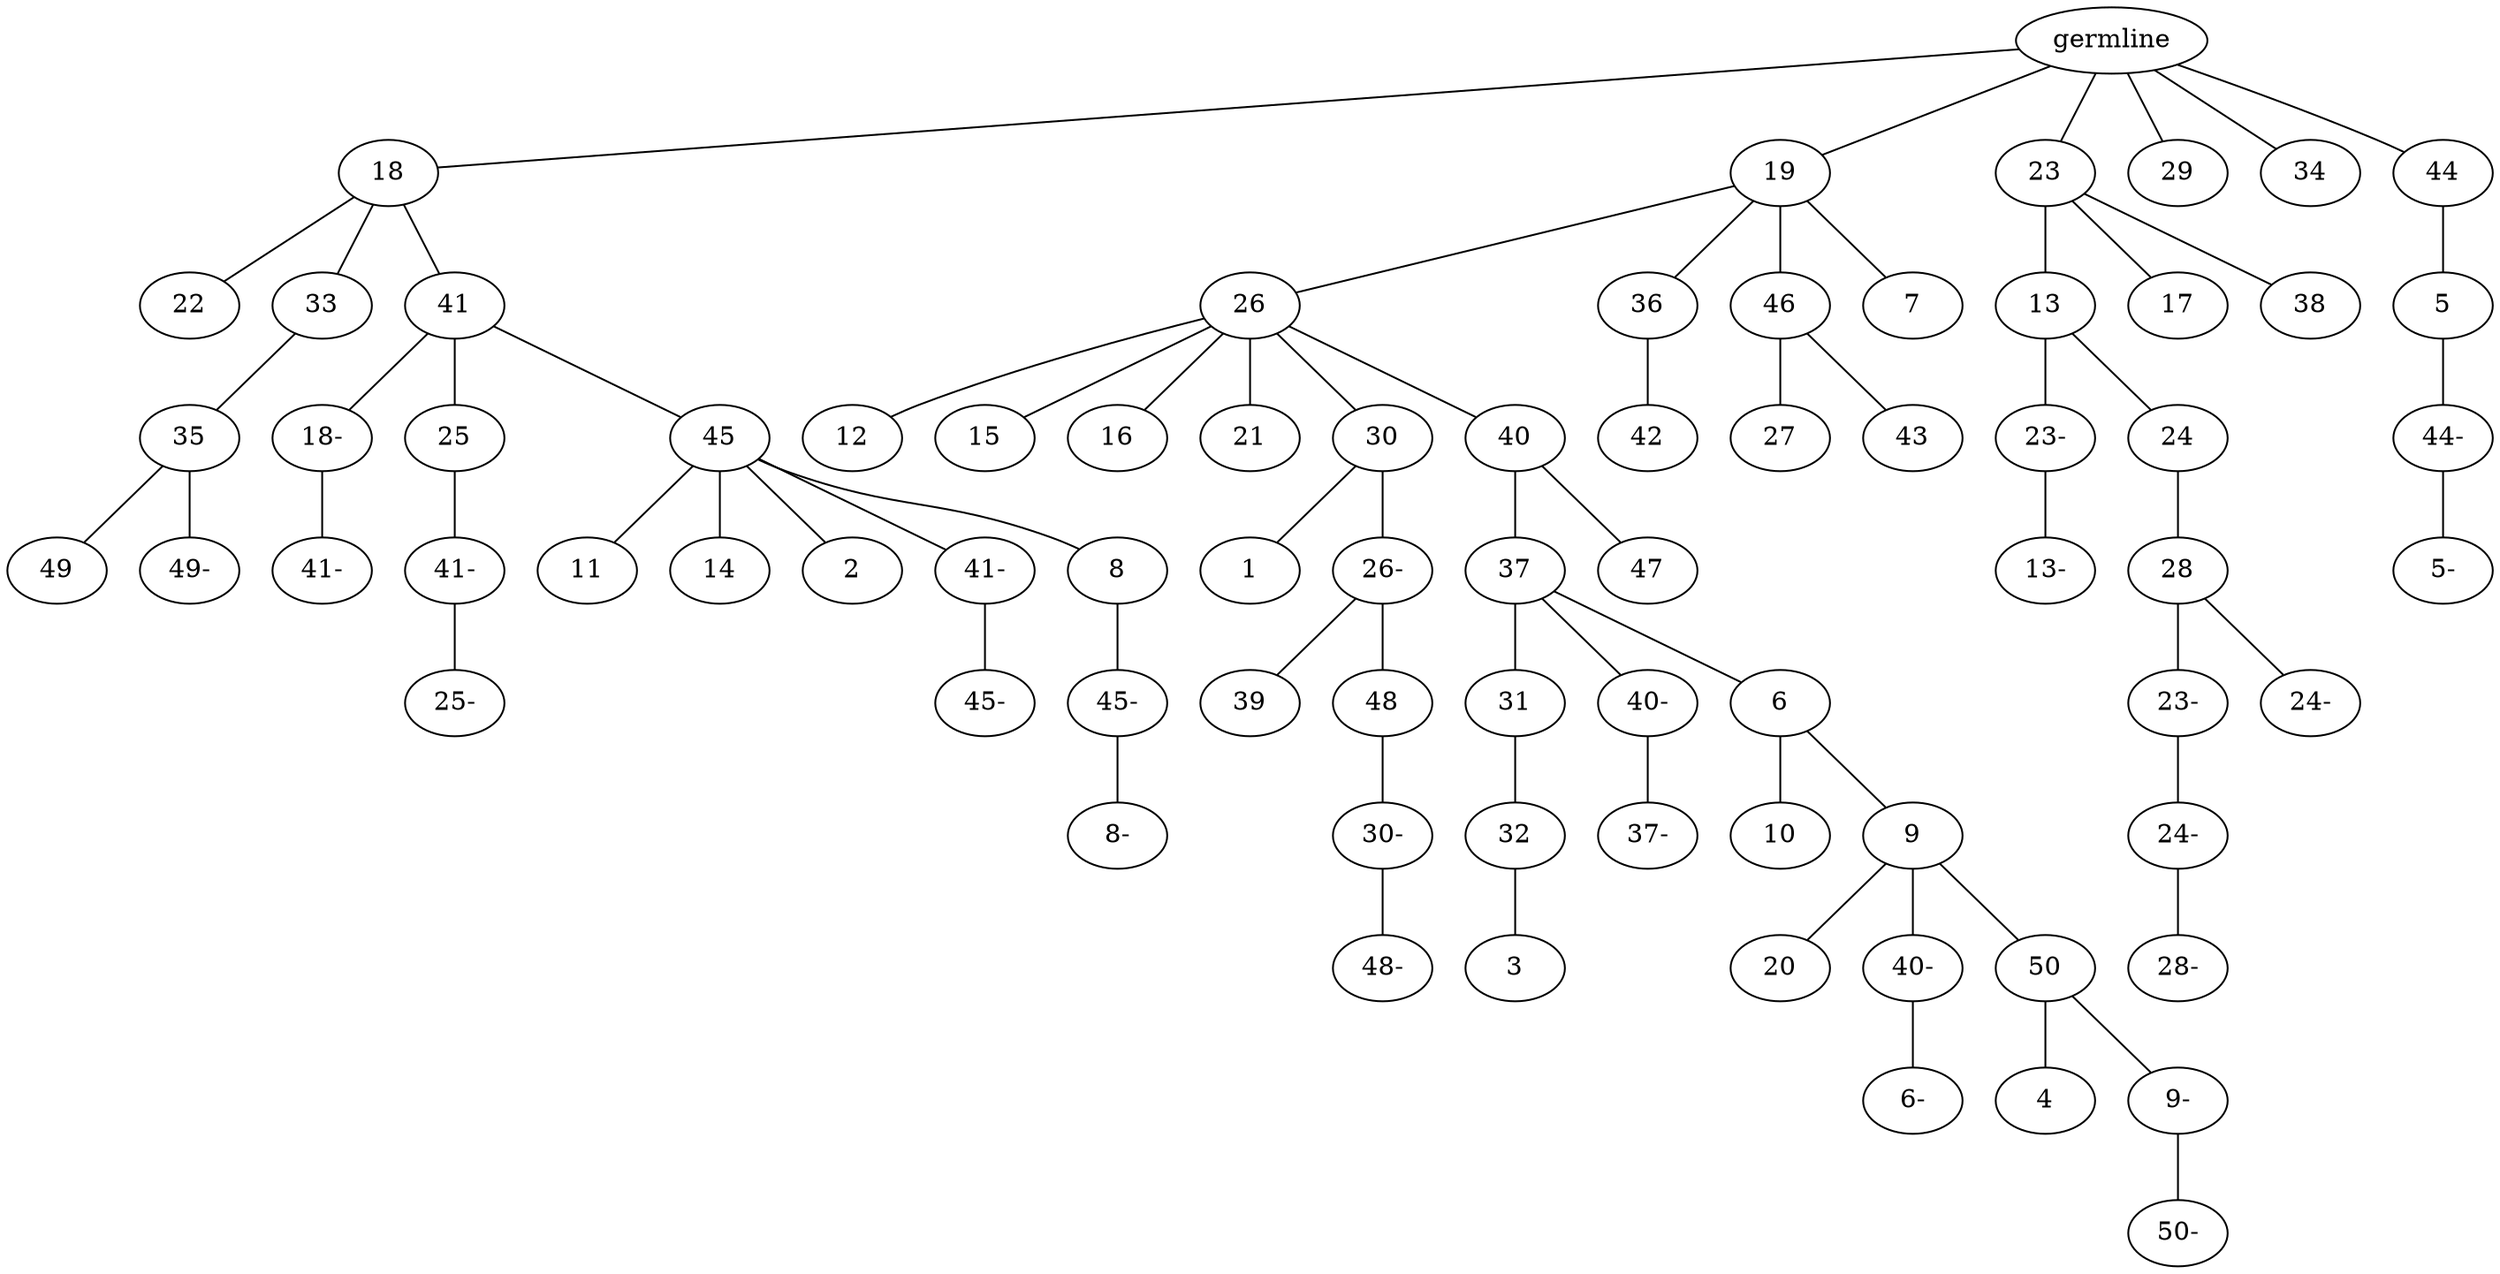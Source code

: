 graph tree {
    "140491808942016" [label="germline"];
    "140491805070336" [label="18"];
    "140491805069472" [label="22"];
    "140491799365280" [label="33"];
    "140491799366768" [label="35"];
    "140491799365760" [label="49"];
    "140491799363936" [label="49-"];
    "140491799366576" [label="41"];
    "140491799366192" [label="18-"];
    "140491799367440" [label="41-"];
    "140491799365904" [label="25"];
    "140491799363696" [label="41-"];
    "140491799365952" [label="25-"];
    "140491799366528" [label="45"];
    "140491799367104" [label="11"];
    "140491799366480" [label="14"];
    "140491799366000" [label="2"];
    "140491799365520" [label="41-"];
    "140491796168128" [label="45-"];
    "140491796167984" [label="8"];
    "140491796166640" [label="45-"];
    "140491796165968" [label="8-"];
    "140491789007552" [label="19"];
    "140491799363744" [label="26"];
    "140491796166496" [label="12"];
    "140491796166688" [label="15"];
    "140491796167792" [label="16"];
    "140491796165392" [label="21"];
    "140491796168464" [label="30"];
    "140491796168080" [label="1"];
    "140491796167216" [label="26-"];
    "140491796165104" [label="39"];
    "140491796165440" [label="48"];
    "140491796165248" [label="30-"];
    "140491796167600" [label="48-"];
    "140491796166736" [label="40"];
    "140491796168608" [label="37"];
    "140491796166064" [label="31"];
    "140491796164768" [label="32"];
    "140491796164960" [label="3"];
    "140491796165776" [label="40-"];
    "140491796166976" [label="37-"];
    "140491796164720" [label="6"];
    "140491792585872" [label="10"];
    "140491792585008" [label="9"];
    "140491792585920" [label="20"];
    "140491792585680" [label="40-"];
    "140491792585488" [label="6-"];
    "140491792586400" [label="50"];
    "140491792587120" [label="4"];
    "140491792585392" [label="9-"];
    "140491792587504" [label="50-"];
    "140491796166880" [label="47"];
    "140491796168032" [label="36"];
    "140491796164816" [label="42"];
    "140491796165056" [label="46"];
    "140491792585248" [label="27"];
    "140491792586976" [label="43"];
    "140491796166544" [label="7"];
    "140491799364128" [label="23"];
    "140491792586208" [label="13"];
    "140491792586496" [label="23-"];
    "140491792588752" [label="13-"];
    "140491799128000" [label="24"];
    "140491799126896" [label="28"];
    "140491799128336" [label="23-"];
    "140491799126944" [label="24-"];
    "140491799129104" [label="28-"];
    "140491799126608" [label="24-"];
    "140491792588704" [label="17"];
    "140491792585056" [label="38"];
    "140491792585584" [label="29"];
    "140491792586928" [label="34"];
    "140491792588320" [label="44"];
    "140491787666336" [label="5"];
    "140491787668064" [label="44-"];
    "140491787667440" [label="5-"];
    "140491808942016" -- "140491805070336";
    "140491808942016" -- "140491789007552";
    "140491808942016" -- "140491799364128";
    "140491808942016" -- "140491792585584";
    "140491808942016" -- "140491792586928";
    "140491808942016" -- "140491792588320";
    "140491805070336" -- "140491805069472";
    "140491805070336" -- "140491799365280";
    "140491805070336" -- "140491799366576";
    "140491799365280" -- "140491799366768";
    "140491799366768" -- "140491799365760";
    "140491799366768" -- "140491799363936";
    "140491799366576" -- "140491799366192";
    "140491799366576" -- "140491799365904";
    "140491799366576" -- "140491799366528";
    "140491799366192" -- "140491799367440";
    "140491799365904" -- "140491799363696";
    "140491799363696" -- "140491799365952";
    "140491799366528" -- "140491799367104";
    "140491799366528" -- "140491799366480";
    "140491799366528" -- "140491799366000";
    "140491799366528" -- "140491799365520";
    "140491799366528" -- "140491796167984";
    "140491799365520" -- "140491796168128";
    "140491796167984" -- "140491796166640";
    "140491796166640" -- "140491796165968";
    "140491789007552" -- "140491799363744";
    "140491789007552" -- "140491796168032";
    "140491789007552" -- "140491796165056";
    "140491789007552" -- "140491796166544";
    "140491799363744" -- "140491796166496";
    "140491799363744" -- "140491796166688";
    "140491799363744" -- "140491796167792";
    "140491799363744" -- "140491796165392";
    "140491799363744" -- "140491796168464";
    "140491799363744" -- "140491796166736";
    "140491796168464" -- "140491796168080";
    "140491796168464" -- "140491796167216";
    "140491796167216" -- "140491796165104";
    "140491796167216" -- "140491796165440";
    "140491796165440" -- "140491796165248";
    "140491796165248" -- "140491796167600";
    "140491796166736" -- "140491796168608";
    "140491796166736" -- "140491796166880";
    "140491796168608" -- "140491796166064";
    "140491796168608" -- "140491796165776";
    "140491796168608" -- "140491796164720";
    "140491796166064" -- "140491796164768";
    "140491796164768" -- "140491796164960";
    "140491796165776" -- "140491796166976";
    "140491796164720" -- "140491792585872";
    "140491796164720" -- "140491792585008";
    "140491792585008" -- "140491792585920";
    "140491792585008" -- "140491792585680";
    "140491792585008" -- "140491792586400";
    "140491792585680" -- "140491792585488";
    "140491792586400" -- "140491792587120";
    "140491792586400" -- "140491792585392";
    "140491792585392" -- "140491792587504";
    "140491796168032" -- "140491796164816";
    "140491796165056" -- "140491792585248";
    "140491796165056" -- "140491792586976";
    "140491799364128" -- "140491792586208";
    "140491799364128" -- "140491792588704";
    "140491799364128" -- "140491792585056";
    "140491792586208" -- "140491792586496";
    "140491792586208" -- "140491799128000";
    "140491792586496" -- "140491792588752";
    "140491799128000" -- "140491799126896";
    "140491799126896" -- "140491799128336";
    "140491799126896" -- "140491799126608";
    "140491799128336" -- "140491799126944";
    "140491799126944" -- "140491799129104";
    "140491792588320" -- "140491787666336";
    "140491787666336" -- "140491787668064";
    "140491787668064" -- "140491787667440";
}
